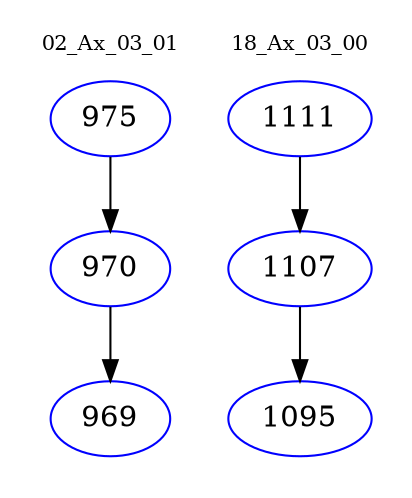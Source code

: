 digraph{
subgraph cluster_0 {
color = white
label = "02_Ax_03_01";
fontsize=10;
T0_975 [label="975", color="blue"]
T0_975 -> T0_970 [color="black"]
T0_970 [label="970", color="blue"]
T0_970 -> T0_969 [color="black"]
T0_969 [label="969", color="blue"]
}
subgraph cluster_1 {
color = white
label = "18_Ax_03_00";
fontsize=10;
T1_1111 [label="1111", color="blue"]
T1_1111 -> T1_1107 [color="black"]
T1_1107 [label="1107", color="blue"]
T1_1107 -> T1_1095 [color="black"]
T1_1095 [label="1095", color="blue"]
}
}
